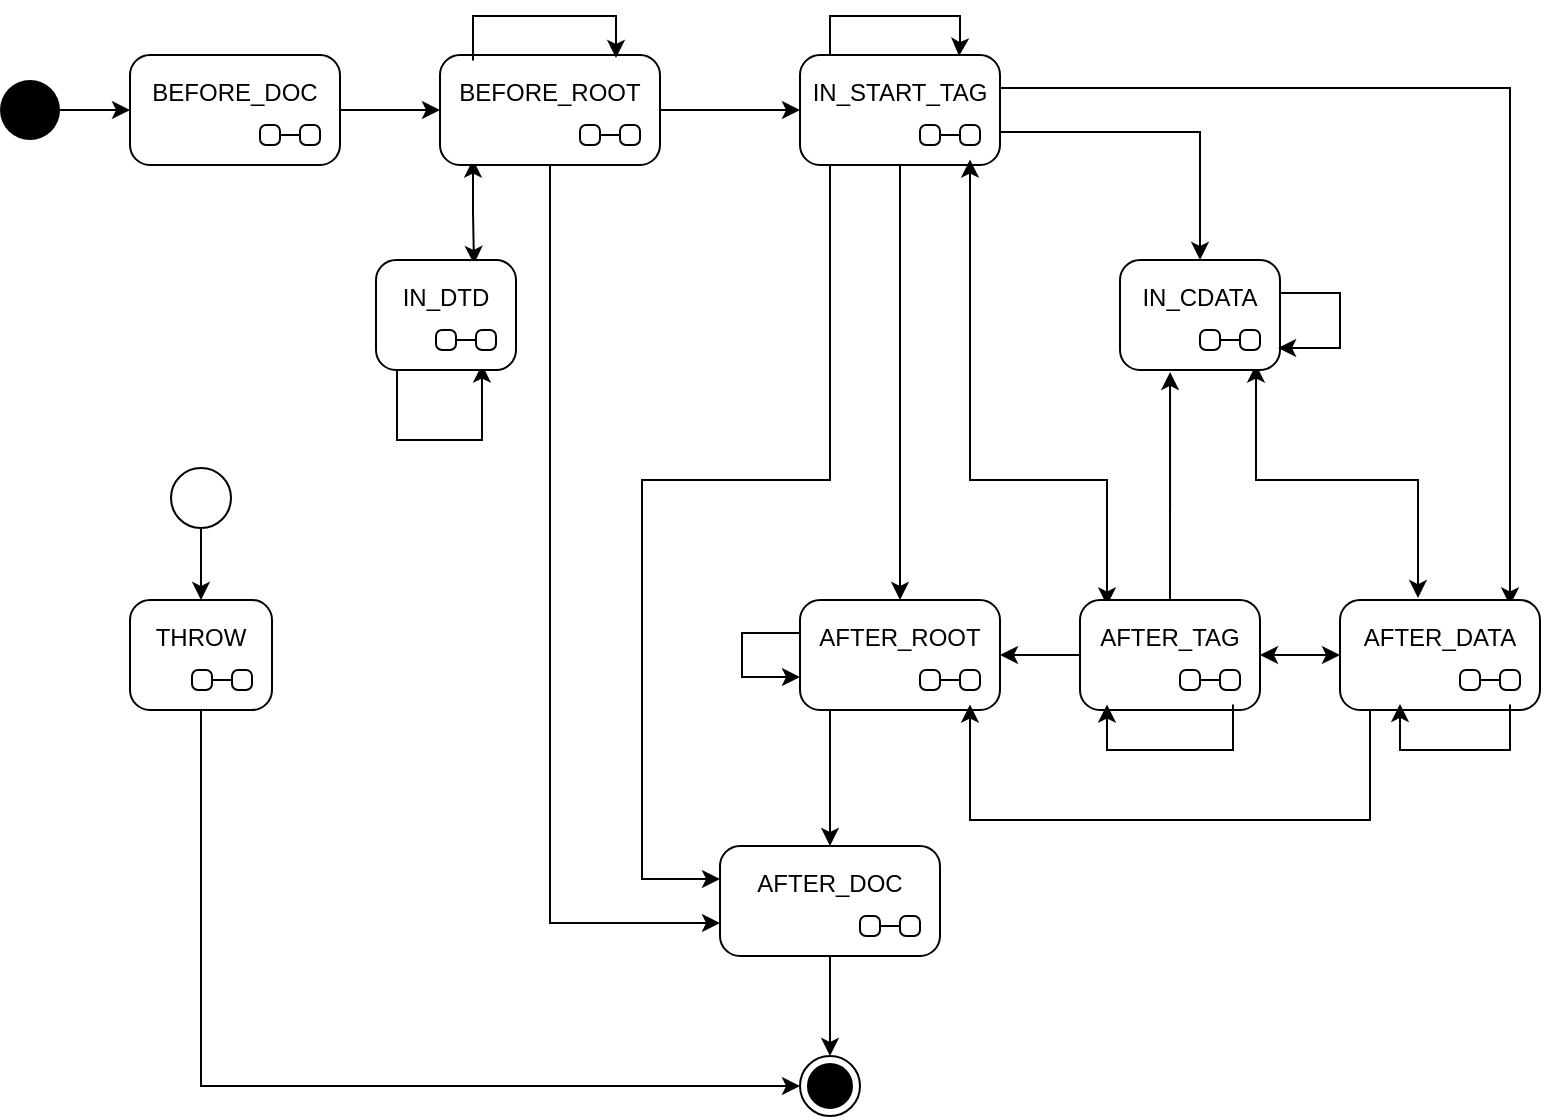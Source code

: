 <mxfile version="17.1.2" type="device"><diagram id="5E9kfXHY-tdPVD1LCqNN" name="Page-1"><mxGraphModel dx="1048" dy="1194" grid="1" gridSize="10" guides="1" tooltips="1" connect="1" arrows="1" fold="1" page="1" pageScale="1" pageWidth="850" pageHeight="1100" math="0" shadow="0"><root><mxCell id="0"/><mxCell id="1" parent="0"/><mxCell id="nOCV3AY-clIVTBi2cRaU-25" style="edgeStyle=orthogonalEdgeStyle;rounded=0;orthogonalLoop=1;jettySize=auto;html=1;exitX=1;exitY=0.5;exitDx=0;exitDy=0;entryX=0;entryY=0.5;entryDx=0;entryDy=0;" edge="1" parent="1" source="nOCV3AY-clIVTBi2cRaU-1" target="nOCV3AY-clIVTBi2cRaU-2"><mxGeometry relative="1" as="geometry"/></mxCell><mxCell id="nOCV3AY-clIVTBi2cRaU-1" value="" style="ellipse;fillColor=#000000;strokeColor=none;" vertex="1" parent="1"><mxGeometry x="45" y="140" width="30" height="30" as="geometry"/></mxCell><mxCell id="nOCV3AY-clIVTBi2cRaU-26" style="edgeStyle=orthogonalEdgeStyle;rounded=0;orthogonalLoop=1;jettySize=auto;html=1;exitX=1;exitY=0.5;exitDx=0;exitDy=0;entryX=0;entryY=0.5;entryDx=0;entryDy=0;" edge="1" parent="1" source="nOCV3AY-clIVTBi2cRaU-2" target="nOCV3AY-clIVTBi2cRaU-5"><mxGeometry relative="1" as="geometry"/></mxCell><mxCell id="nOCV3AY-clIVTBi2cRaU-2" value="BEFORE_DOC" style="shape=umlState;rounded=1;verticalAlign=top;spacingTop=5;umlStateSymbol=collapseState;absoluteArcSize=1;arcSize=10;" vertex="1" parent="1"><mxGeometry x="110" y="127.5" width="105" height="55" as="geometry"/></mxCell><mxCell id="nOCV3AY-clIVTBi2cRaU-27" style="edgeStyle=orthogonalEdgeStyle;rounded=0;orthogonalLoop=1;jettySize=auto;html=1;exitX=1;exitY=0.5;exitDx=0;exitDy=0;entryX=0;entryY=0.5;entryDx=0;entryDy=0;" edge="1" parent="1" source="nOCV3AY-clIVTBi2cRaU-5" target="nOCV3AY-clIVTBi2cRaU-6"><mxGeometry relative="1" as="geometry"/></mxCell><mxCell id="nOCV3AY-clIVTBi2cRaU-40" style="edgeStyle=orthogonalEdgeStyle;rounded=0;orthogonalLoop=1;jettySize=auto;html=1;exitX=0.5;exitY=1;exitDx=0;exitDy=0;entryX=0;entryY=0.7;entryDx=0;entryDy=0;" edge="1" parent="1" source="nOCV3AY-clIVTBi2cRaU-5" target="nOCV3AY-clIVTBi2cRaU-12"><mxGeometry relative="1" as="geometry"/></mxCell><mxCell id="nOCV3AY-clIVTBi2cRaU-42" style="edgeStyle=orthogonalEdgeStyle;rounded=0;orthogonalLoop=1;jettySize=auto;html=1;exitX=0.15;exitY=0.95;exitDx=0;exitDy=0;exitPerimeter=0;entryX=0.7;entryY=0.036;entryDx=0;entryDy=0;entryPerimeter=0;startArrow=classic;startFill=1;" edge="1" parent="1" source="nOCV3AY-clIVTBi2cRaU-5" target="nOCV3AY-clIVTBi2cRaU-7"><mxGeometry relative="1" as="geometry"/></mxCell><mxCell id="nOCV3AY-clIVTBi2cRaU-5" value="BEFORE_ROOT" style="shape=umlState;rounded=1;verticalAlign=top;spacingTop=5;umlStateSymbol=collapseState;absoluteArcSize=1;arcSize=10;" vertex="1" parent="1"><mxGeometry x="265" y="127.5" width="110" height="55" as="geometry"/></mxCell><mxCell id="nOCV3AY-clIVTBi2cRaU-43" style="edgeStyle=orthogonalEdgeStyle;rounded=0;orthogonalLoop=1;jettySize=auto;html=1;exitX=0.15;exitY=0.95;exitDx=0;exitDy=0;exitPerimeter=0;entryX=0;entryY=0.3;entryDx=0;entryDy=0;" edge="1" parent="1" source="nOCV3AY-clIVTBi2cRaU-6" target="nOCV3AY-clIVTBi2cRaU-12"><mxGeometry relative="1" as="geometry"><Array as="points"><mxPoint x="460" y="340"/><mxPoint x="366" y="340"/><mxPoint x="366" y="540"/></Array></mxGeometry></mxCell><mxCell id="nOCV3AY-clIVTBi2cRaU-44" style="edgeStyle=orthogonalEdgeStyle;rounded=0;orthogonalLoop=1;jettySize=auto;html=1;exitX=0.5;exitY=1;exitDx=0;exitDy=0;entryX=0.5;entryY=0;entryDx=0;entryDy=0;" edge="1" parent="1" source="nOCV3AY-clIVTBi2cRaU-6" target="nOCV3AY-clIVTBi2cRaU-8"><mxGeometry relative="1" as="geometry"/></mxCell><mxCell id="nOCV3AY-clIVTBi2cRaU-47" style="edgeStyle=orthogonalEdgeStyle;rounded=0;orthogonalLoop=1;jettySize=auto;html=1;exitX=1;exitY=0.7;exitDx=0;exitDy=0;" edge="1" parent="1" source="nOCV3AY-clIVTBi2cRaU-6" target="nOCV3AY-clIVTBi2cRaU-10"><mxGeometry relative="1" as="geometry"/></mxCell><mxCell id="nOCV3AY-clIVTBi2cRaU-48" style="edgeStyle=orthogonalEdgeStyle;rounded=0;orthogonalLoop=1;jettySize=auto;html=1;exitX=1;exitY=0.3;exitDx=0;exitDy=0;entryX=0.85;entryY=0.05;entryDx=0;entryDy=0;entryPerimeter=0;" edge="1" parent="1" source="nOCV3AY-clIVTBi2cRaU-6" target="nOCV3AY-clIVTBi2cRaU-11"><mxGeometry relative="1" as="geometry"/></mxCell><mxCell id="nOCV3AY-clIVTBi2cRaU-63" style="edgeStyle=orthogonalEdgeStyle;rounded=0;orthogonalLoop=1;jettySize=auto;html=1;exitX=0.15;exitY=0.05;exitDx=0;exitDy=0;exitPerimeter=0;startArrow=none;startFill=0;entryX=0.795;entryY=0.009;entryDx=0;entryDy=0;entryPerimeter=0;" edge="1" parent="1" source="nOCV3AY-clIVTBi2cRaU-6" target="nOCV3AY-clIVTBi2cRaU-6"><mxGeometry relative="1" as="geometry"><mxPoint x="525" y="120" as="targetPoint"/><Array as="points"><mxPoint x="460" y="108"/><mxPoint x="525" y="108"/><mxPoint x="525" y="120"/><mxPoint x="525" y="120"/></Array></mxGeometry></mxCell><mxCell id="nOCV3AY-clIVTBi2cRaU-6" value="IN_START_TAG" style="shape=umlState;rounded=1;verticalAlign=top;spacingTop=5;umlStateSymbol=collapseState;absoluteArcSize=1;arcSize=10;" vertex="1" parent="1"><mxGeometry x="445" y="127.5" width="100" height="55" as="geometry"/></mxCell><mxCell id="nOCV3AY-clIVTBi2cRaU-70" style="edgeStyle=orthogonalEdgeStyle;rounded=0;orthogonalLoop=1;jettySize=auto;html=1;exitX=0.15;exitY=0.95;exitDx=0;exitDy=0;exitPerimeter=0;startArrow=none;startFill=0;entryX=0.757;entryY=0.95;entryDx=0;entryDy=0;entryPerimeter=0;" edge="1" parent="1" source="nOCV3AY-clIVTBi2cRaU-7" target="nOCV3AY-clIVTBi2cRaU-7"><mxGeometry relative="1" as="geometry"><mxPoint x="286" y="330" as="targetPoint"/><Array as="points"><mxPoint x="244" y="320"/><mxPoint x="286" y="320"/></Array></mxGeometry></mxCell><mxCell id="nOCV3AY-clIVTBi2cRaU-7" value="IN_DTD" style="shape=umlState;rounded=1;verticalAlign=top;spacingTop=5;umlStateSymbol=collapseState;absoluteArcSize=1;arcSize=10;" vertex="1" parent="1"><mxGeometry x="233" y="230" width="70" height="55" as="geometry"/></mxCell><mxCell id="nOCV3AY-clIVTBi2cRaU-46" style="edgeStyle=orthogonalEdgeStyle;rounded=0;orthogonalLoop=1;jettySize=auto;html=1;exitX=0.15;exitY=0.95;exitDx=0;exitDy=0;exitPerimeter=0;" edge="1" parent="1" source="nOCV3AY-clIVTBi2cRaU-8" target="nOCV3AY-clIVTBi2cRaU-12"><mxGeometry relative="1" as="geometry"/></mxCell><mxCell id="nOCV3AY-clIVTBi2cRaU-8" value="AFTER_ROOT" style="shape=umlState;rounded=1;verticalAlign=top;spacingTop=5;umlStateSymbol=collapseState;absoluteArcSize=1;arcSize=10;" vertex="1" parent="1"><mxGeometry x="445" y="400" width="100" height="55" as="geometry"/></mxCell><mxCell id="nOCV3AY-clIVTBi2cRaU-49" style="edgeStyle=orthogonalEdgeStyle;rounded=0;orthogonalLoop=1;jettySize=auto;html=1;exitX=0;exitY=0.5;exitDx=0;exitDy=0;entryX=1;entryY=0.5;entryDx=0;entryDy=0;startArrow=none;startFill=0;" edge="1" parent="1" source="nOCV3AY-clIVTBi2cRaU-9" target="nOCV3AY-clIVTBi2cRaU-8"><mxGeometry relative="1" as="geometry"/></mxCell><mxCell id="nOCV3AY-clIVTBi2cRaU-52" style="edgeStyle=orthogonalEdgeStyle;rounded=0;orthogonalLoop=1;jettySize=auto;html=1;exitX=0.5;exitY=0;exitDx=0;exitDy=0;entryX=0.313;entryY=1.018;entryDx=0;entryDy=0;entryPerimeter=0;startArrow=none;startFill=0;" edge="1" parent="1" source="nOCV3AY-clIVTBi2cRaU-9" target="nOCV3AY-clIVTBi2cRaU-10"><mxGeometry relative="1" as="geometry"/></mxCell><mxCell id="nOCV3AY-clIVTBi2cRaU-53" style="edgeStyle=orthogonalEdgeStyle;rounded=0;orthogonalLoop=1;jettySize=auto;html=1;exitX=0.15;exitY=0.05;exitDx=0;exitDy=0;exitPerimeter=0;entryX=0.85;entryY=0.95;entryDx=0;entryDy=0;entryPerimeter=0;startArrow=classic;startFill=1;" edge="1" parent="1" source="nOCV3AY-clIVTBi2cRaU-9" target="nOCV3AY-clIVTBi2cRaU-6"><mxGeometry relative="1" as="geometry"><Array as="points"><mxPoint x="599" y="340"/><mxPoint x="530" y="340"/></Array></mxGeometry></mxCell><mxCell id="nOCV3AY-clIVTBi2cRaU-9" value="AFTER_TAG" style="shape=umlState;rounded=1;verticalAlign=top;spacingTop=5;umlStateSymbol=collapseState;absoluteArcSize=1;arcSize=10;" vertex="1" parent="1"><mxGeometry x="585" y="400" width="90" height="55" as="geometry"/></mxCell><mxCell id="nOCV3AY-clIVTBi2cRaU-51" style="edgeStyle=orthogonalEdgeStyle;rounded=0;orthogonalLoop=1;jettySize=auto;html=1;exitX=0.85;exitY=0.95;exitDx=0;exitDy=0;exitPerimeter=0;entryX=0.39;entryY=-0.018;entryDx=0;entryDy=0;entryPerimeter=0;startArrow=classic;startFill=1;" edge="1" parent="1" source="nOCV3AY-clIVTBi2cRaU-10" target="nOCV3AY-clIVTBi2cRaU-11"><mxGeometry relative="1" as="geometry"><Array as="points"><mxPoint x="673" y="340"/><mxPoint x="754" y="340"/></Array></mxGeometry></mxCell><mxCell id="nOCV3AY-clIVTBi2cRaU-10" value="IN_CDATA" style="shape=umlState;rounded=1;verticalAlign=top;spacingTop=5;umlStateSymbol=collapseState;absoluteArcSize=1;arcSize=10;" vertex="1" parent="1"><mxGeometry x="605" y="230" width="80" height="55" as="geometry"/></mxCell><mxCell id="nOCV3AY-clIVTBi2cRaU-50" style="edgeStyle=orthogonalEdgeStyle;rounded=0;orthogonalLoop=1;jettySize=auto;html=1;exitX=0;exitY=0.5;exitDx=0;exitDy=0;entryX=1;entryY=0.5;entryDx=0;entryDy=0;startArrow=classic;startFill=1;" edge="1" parent="1" source="nOCV3AY-clIVTBi2cRaU-11" target="nOCV3AY-clIVTBi2cRaU-9"><mxGeometry relative="1" as="geometry"/></mxCell><mxCell id="nOCV3AY-clIVTBi2cRaU-55" style="edgeStyle=orthogonalEdgeStyle;rounded=0;orthogonalLoop=1;jettySize=auto;html=1;exitX=0.15;exitY=0.95;exitDx=0;exitDy=0;exitPerimeter=0;entryX=0.85;entryY=0.95;entryDx=0;entryDy=0;entryPerimeter=0;startArrow=none;startFill=0;" edge="1" parent="1" source="nOCV3AY-clIVTBi2cRaU-11" target="nOCV3AY-clIVTBi2cRaU-8"><mxGeometry relative="1" as="geometry"><Array as="points"><mxPoint x="730" y="510"/><mxPoint x="530" y="510"/></Array></mxGeometry></mxCell><mxCell id="nOCV3AY-clIVTBi2cRaU-11" value="AFTER_DATA" style="shape=umlState;rounded=1;verticalAlign=top;spacingTop=5;umlStateSymbol=collapseState;absoluteArcSize=1;arcSize=10;" vertex="1" parent="1"><mxGeometry x="715" y="400" width="100" height="55" as="geometry"/></mxCell><mxCell id="nOCV3AY-clIVTBi2cRaU-29" style="edgeStyle=orthogonalEdgeStyle;rounded=0;orthogonalLoop=1;jettySize=auto;html=1;exitX=0.5;exitY=1;exitDx=0;exitDy=0;" edge="1" parent="1" source="nOCV3AY-clIVTBi2cRaU-12" target="nOCV3AY-clIVTBi2cRaU-13"><mxGeometry relative="1" as="geometry"><mxPoint x="460.55" y="577.505" as="sourcePoint"/></mxGeometry></mxCell><mxCell id="nOCV3AY-clIVTBi2cRaU-12" value="AFTER_DOC" style="shape=umlState;rounded=1;verticalAlign=top;spacingTop=5;umlStateSymbol=collapseState;absoluteArcSize=1;arcSize=10;" vertex="1" parent="1"><mxGeometry x="405" y="523" width="110" height="55" as="geometry"/></mxCell><mxCell id="nOCV3AY-clIVTBi2cRaU-13" value="" style="ellipse;html=1;shape=endState;fillColor=#000000;strokeColor=#000000;" vertex="1" parent="1"><mxGeometry x="445" y="628" width="30" height="30" as="geometry"/></mxCell><mxCell id="nOCV3AY-clIVTBi2cRaU-56" style="edgeStyle=orthogonalEdgeStyle;rounded=0;orthogonalLoop=1;jettySize=auto;html=1;entryX=0.15;entryY=0.95;entryDx=0;entryDy=0;entryPerimeter=0;startArrow=none;startFill=0;exitX=0.85;exitY=0.95;exitDx=0;exitDy=0;exitPerimeter=0;" edge="1" parent="1" source="nOCV3AY-clIVTBi2cRaU-9" target="nOCV3AY-clIVTBi2cRaU-9"><mxGeometry relative="1" as="geometry"><mxPoint x="662" y="460" as="sourcePoint"/><Array as="points"><mxPoint x="662" y="475"/><mxPoint x="599" y="475"/></Array></mxGeometry></mxCell><mxCell id="nOCV3AY-clIVTBi2cRaU-57" style="edgeStyle=orthogonalEdgeStyle;rounded=0;orthogonalLoop=1;jettySize=auto;html=1;exitX=0.85;exitY=0.95;exitDx=0;exitDy=0;exitPerimeter=0;entryX=0.3;entryY=0.945;entryDx=0;entryDy=0;entryPerimeter=0;startArrow=none;startFill=0;" edge="1" parent="1" source="nOCV3AY-clIVTBi2cRaU-11" target="nOCV3AY-clIVTBi2cRaU-11"><mxGeometry relative="1" as="geometry"><Array as="points"><mxPoint x="800" y="475"/><mxPoint x="745" y="475"/></Array></mxGeometry></mxCell><mxCell id="nOCV3AY-clIVTBi2cRaU-60" style="edgeStyle=orthogonalEdgeStyle;rounded=0;orthogonalLoop=1;jettySize=auto;html=1;exitX=1;exitY=0.3;exitDx=0;exitDy=0;startArrow=none;startFill=0;entryX=0.988;entryY=0.8;entryDx=0;entryDy=0;entryPerimeter=0;" edge="1" parent="1" source="nOCV3AY-clIVTBi2cRaU-10" target="nOCV3AY-clIVTBi2cRaU-10"><mxGeometry relative="1" as="geometry"><Array as="points"><mxPoint x="715" y="247"/><mxPoint x="715" y="274"/></Array></mxGeometry></mxCell><mxCell id="nOCV3AY-clIVTBi2cRaU-67" style="edgeStyle=orthogonalEdgeStyle;rounded=0;orthogonalLoop=1;jettySize=auto;html=1;exitX=0.5;exitY=1;exitDx=0;exitDy=0;entryX=0.5;entryY=0;entryDx=0;entryDy=0;startArrow=none;startFill=0;" edge="1" parent="1" source="nOCV3AY-clIVTBi2cRaU-65" target="nOCV3AY-clIVTBi2cRaU-66"><mxGeometry relative="1" as="geometry"/></mxCell><mxCell id="nOCV3AY-clIVTBi2cRaU-65" value="" style="ellipse;fillColor=#ffffff;strokeColor=#000000;" vertex="1" parent="1"><mxGeometry x="130.5" y="334" width="30" height="30" as="geometry"/></mxCell><mxCell id="nOCV3AY-clIVTBi2cRaU-68" style="edgeStyle=orthogonalEdgeStyle;rounded=0;orthogonalLoop=1;jettySize=auto;html=1;exitX=0.5;exitY=1;exitDx=0;exitDy=0;entryX=0;entryY=0.5;entryDx=0;entryDy=0;startArrow=none;startFill=0;" edge="1" parent="1" source="nOCV3AY-clIVTBi2cRaU-66" target="nOCV3AY-clIVTBi2cRaU-13"><mxGeometry relative="1" as="geometry"/></mxCell><mxCell id="nOCV3AY-clIVTBi2cRaU-66" value="THROW" style="shape=umlState;rounded=1;verticalAlign=top;spacingTop=5;umlStateSymbol=collapseState;absoluteArcSize=1;arcSize=10;" vertex="1" parent="1"><mxGeometry x="110" y="400" width="71" height="55" as="geometry"/></mxCell><mxCell id="nOCV3AY-clIVTBi2cRaU-69" style="edgeStyle=orthogonalEdgeStyle;rounded=0;orthogonalLoop=1;jettySize=auto;html=1;exitX=0.15;exitY=0.05;exitDx=0;exitDy=0;exitPerimeter=0;entryX=0.8;entryY=0.027;entryDx=0;entryDy=0;entryPerimeter=0;startArrow=none;startFill=0;" edge="1" parent="1" source="nOCV3AY-clIVTBi2cRaU-5" target="nOCV3AY-clIVTBi2cRaU-5"><mxGeometry relative="1" as="geometry"><Array as="points"><mxPoint x="282" y="108"/><mxPoint x="353" y="108"/></Array></mxGeometry></mxCell><mxCell id="nOCV3AY-clIVTBi2cRaU-71" style="edgeStyle=orthogonalEdgeStyle;rounded=0;orthogonalLoop=1;jettySize=auto;html=1;exitX=0;exitY=0.3;exitDx=0;exitDy=0;startArrow=none;startFill=0;entryX=0;entryY=0.7;entryDx=0;entryDy=0;" edge="1" parent="1" source="nOCV3AY-clIVTBi2cRaU-8" target="nOCV3AY-clIVTBi2cRaU-8"><mxGeometry relative="1" as="geometry"><Array as="points"><mxPoint x="416" y="417"/><mxPoint x="416" y="439"/></Array></mxGeometry></mxCell></root></mxGraphModel></diagram></mxfile>